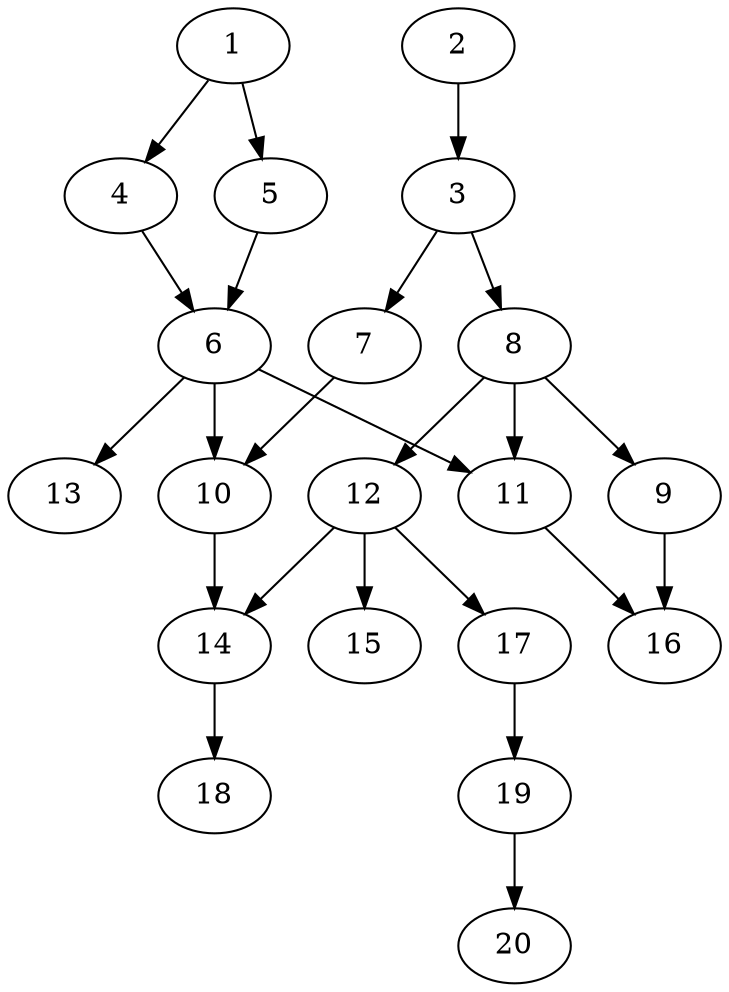 // DAG automatically generated by daggen at Wed Jul 24 22:10:09 2019
// ./daggen --dot -n 20 --ccr 0.3 --fat 0.5 --regular 0.5 --density 0.5 --mindata 5242880 --maxdata 52428800 
digraph G {
  1 [size="132935680", alpha="0.12", expect_size="39880704"] 
  1 -> 4 [size ="39880704"]
  1 -> 5 [size ="39880704"]
  2 [size="23999147", alpha="0.08", expect_size="7199744"] 
  2 -> 3 [size ="7199744"]
  3 [size="83712000", alpha="0.08", expect_size="25113600"] 
  3 -> 7 [size ="25113600"]
  3 -> 8 [size ="25113600"]
  4 [size="54312960", alpha="0.05", expect_size="16293888"] 
  4 -> 6 [size ="16293888"]
  5 [size="102884693", alpha="0.10", expect_size="30865408"] 
  5 -> 6 [size ="30865408"]
  6 [size="83773440", alpha="0.09", expect_size="25132032"] 
  6 -> 10 [size ="25132032"]
  6 -> 11 [size ="25132032"]
  6 -> 13 [size ="25132032"]
  7 [size="172305067", alpha="0.05", expect_size="51691520"] 
  7 -> 10 [size ="51691520"]
  8 [size="148107947", alpha="0.13", expect_size="44432384"] 
  8 -> 9 [size ="44432384"]
  8 -> 11 [size ="44432384"]
  8 -> 12 [size ="44432384"]
  9 [size="155060907", alpha="0.02", expect_size="46518272"] 
  9 -> 16 [size ="46518272"]
  10 [size="136659627", alpha="0.07", expect_size="40997888"] 
  10 -> 14 [size ="40997888"]
  11 [size="39898453", alpha="0.16", expect_size="11969536"] 
  11 -> 16 [size ="11969536"]
  12 [size="130850133", alpha="0.04", expect_size="39255040"] 
  12 -> 14 [size ="39255040"]
  12 -> 15 [size ="39255040"]
  12 -> 17 [size ="39255040"]
  13 [size="34382507", alpha="0.14", expect_size="10314752"] 
  14 [size="96682667", alpha="0.16", expect_size="29004800"] 
  14 -> 18 [size ="29004800"]
  15 [size="137748480", alpha="0.17", expect_size="41324544"] 
  16 [size="56808107", alpha="0.02", expect_size="17042432"] 
  17 [size="126371840", alpha="0.10", expect_size="37911552"] 
  17 -> 19 [size ="37911552"]
  18 [size="168359253", alpha="0.02", expect_size="50507776"] 
  19 [size="111052800", alpha="0.03", expect_size="33315840"] 
  19 -> 20 [size ="33315840"]
  20 [size="130024107", alpha="0.15", expect_size="39007232"] 
}
